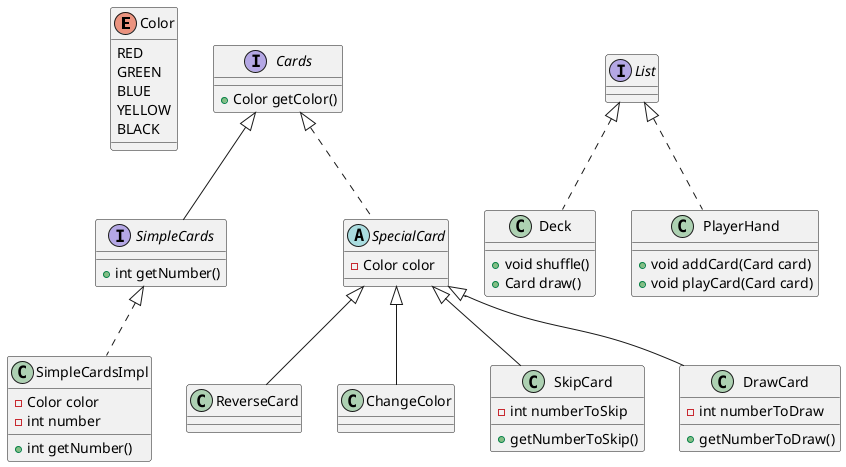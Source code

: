 @startuml cards

Enum Color{
    RED
    GREEN
    BLUE
    YELLOW
    BLACK
}

interface Cards {
    + Color getColor()
}

interface SimpleCards implements Cards {
    + int getNumber()
}

class SimpleCardsImpl implements SimpleCards {
    - Color color
    - int number
    + int getNumber()
}

abstract class SpecialCard implements Cards {
    - Color color
}

class ReverseCard extends SpecialCard {}

class ChangeColor extends SpecialCard {}

class SkipCard extends SpecialCard {
    - int numberToSkip
    + getNumberToSkip()
}

class DrawCard extends SpecialCard {
    - int numberToDraw
    + getNumberToDraw()
}

class Deck implements List<Card>{
    + void shuffle()
    + Card draw()
}

class PlayerHand implements List<Card> {
    + void addCard(Card card)
    + void playCard(Card card)
}

@enduml